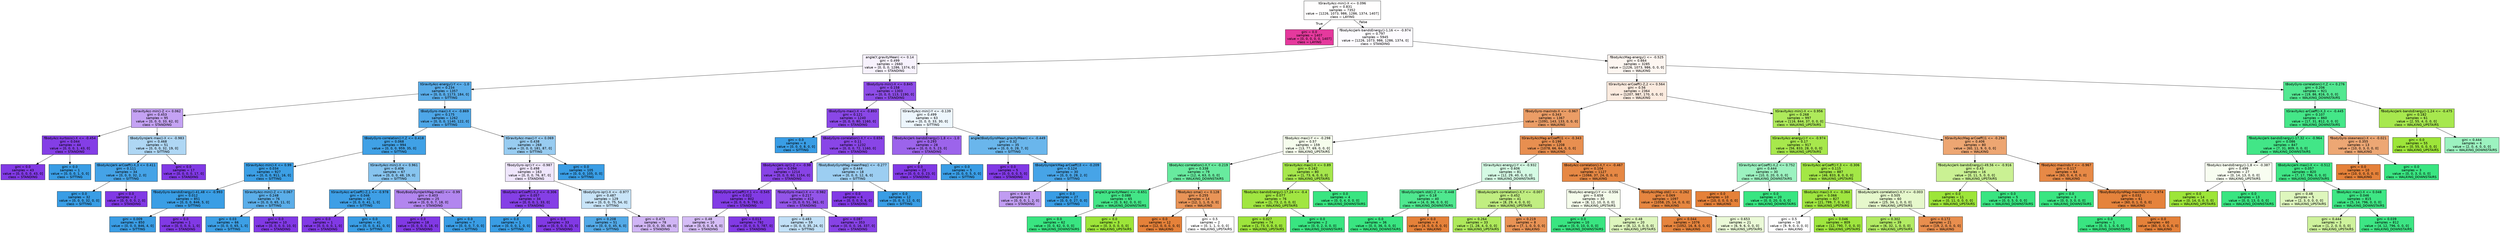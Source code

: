 digraph Tree {
node [shape=box, style="filled", color="black", fontname="helvetica"] ;
edge [fontname="helvetica"] ;
0 [label="tGravityAcc-min()-X <= 0.096\ngini = 0.831\nsamples = 7352\nvalue = [1226, 1073, 986, 1286, 1374, 1407]\nclass = LAYING", fillcolor="#fffefe"] ;
1 [label="gini = 0.0\nsamples = 1407\nvalue = [0, 0, 0, 0, 0, 1407]\nclass = LAYING", fillcolor="#e5399d"] ;
0 -> 1 [labeldistance=2.5, labelangle=45, headlabel="True"] ;
2 [label="fBodyAccJerk-bandsEnergy()-1,16 <= -0.974\ngini = 0.797\nsamples = 5945\nvalue = [1226, 1073, 986, 1286, 1374, 0]\nclass = STANDING", fillcolor="#fdfbff"] ;
0 -> 2 [labeldistance=2.5, labelangle=-45, headlabel="False"] ;
3 [label="angle(Y,gravityMean) <= 0.14\ngini = 0.499\nsamples = 2660\nvalue = [0, 0, 0, 1286, 1374, 0]\nclass = STANDING", fillcolor="#f7f2fd"] ;
2 -> 3 ;
4 [label="tGravityAcc-energy()-Y <= -1.0\ngini = 0.234\nsamples = 1357\nvalue = [0, 0, 0, 1173, 184, 0]\nclass = SITTING", fillcolor="#58ace9"] ;
3 -> 4 ;
5 [label="tGravityAcc-min()-Z <= 0.062\ngini = 0.453\nsamples = 95\nvalue = [0, 0, 0, 33, 62, 0]\nclass = STANDING", fillcolor="#c4a2f3"] ;
4 -> 5 ;
6 [label="fBodyAcc-kurtosis()-X <= -0.454\ngini = 0.044\nsamples = 44\nvalue = [0, 0, 0, 1, 43, 0]\nclass = STANDING", fillcolor="#843ee6"] ;
5 -> 6 ;
7 [label="gini = 0.0\nsamples = 43\nvalue = [0, 0, 0, 0, 43, 0]\nclass = STANDING", fillcolor="#8139e5"] ;
6 -> 7 ;
8 [label="gini = 0.0\nsamples = 1\nvalue = [0, 0, 0, 1, 0, 0]\nclass = SITTING", fillcolor="#399de5"] ;
6 -> 8 ;
9 [label="tBodyGyroJerk-max()-X <= -0.983\ngini = 0.468\nsamples = 51\nvalue = [0, 0, 0, 32, 19, 0]\nclass = SITTING", fillcolor="#afd7f4"] ;
5 -> 9 ;
10 [label="tBodyAccJerk-arCoeff()-X,3 <= 0.411\ngini = 0.111\nsamples = 34\nvalue = [0, 0, 0, 32, 2, 0]\nclass = SITTING", fillcolor="#45a3e7"] ;
9 -> 10 ;
11 [label="gini = 0.0\nsamples = 32\nvalue = [0, 0, 0, 32, 0, 0]\nclass = SITTING", fillcolor="#399de5"] ;
10 -> 11 ;
12 [label="gini = 0.0\nsamples = 2\nvalue = [0, 0, 0, 0, 2, 0]\nclass = STANDING", fillcolor="#8139e5"] ;
10 -> 12 ;
13 [label="gini = 0.0\nsamples = 17\nvalue = [0, 0, 0, 0, 17, 0]\nclass = STANDING", fillcolor="#8139e5"] ;
9 -> 13 ;
14 [label="tBodyGyro-max()-X <= -0.869\ngini = 0.175\nsamples = 1262\nvalue = [0, 0, 0, 1140, 122, 0]\nclass = SITTING", fillcolor="#4ea7e8"] ;
4 -> 14 ;
15 [label="tBodyGyro-correlation()-Y,Z <= 0.418\ngini = 0.068\nsamples = 994\nvalue = [0, 0, 0, 959, 35, 0]\nclass = SITTING", fillcolor="#40a1e6"] ;
14 -> 15 ;
16 [label="tGravityAcc-min()-X <= 0.99\ngini = 0.034\nsamples = 927\nvalue = [0, 0, 0, 911, 16, 0]\nclass = SITTING", fillcolor="#3c9fe5"] ;
15 -> 16 ;
17 [label="fBodyGyro-bandsEnergy()-41,48 <= -0.993\ngini = 0.012\nsamples = 851\nvalue = [0, 0, 0, 846, 5, 0]\nclass = SITTING", fillcolor="#3a9ee5"] ;
16 -> 17 ;
18 [label="gini = 0.009\nsamples = 850\nvalue = [0, 0, 0, 846, 4, 0]\nclass = SITTING", fillcolor="#3a9de5"] ;
17 -> 18 ;
19 [label="gini = 0.0\nsamples = 1\nvalue = [0, 0, 0, 0, 1, 0]\nclass = STANDING", fillcolor="#8139e5"] ;
17 -> 19 ;
20 [label="tGravityAcc-min()-Z <= 0.067\ngini = 0.248\nsamples = 76\nvalue = [0, 0, 0, 65, 11, 0]\nclass = SITTING", fillcolor="#5baee9"] ;
16 -> 20 ;
21 [label="gini = 0.03\nsamples = 66\nvalue = [0, 0, 0, 65, 1, 0]\nclass = SITTING", fillcolor="#3c9fe5"] ;
20 -> 21 ;
22 [label="gini = 0.0\nsamples = 10\nvalue = [0, 0, 0, 0, 10, 0]\nclass = STANDING", fillcolor="#8139e5"] ;
20 -> 22 ;
23 [label="tGravityAcc-min()-X <= 0.961\ngini = 0.406\nsamples = 67\nvalue = [0, 0, 0, 48, 19, 0]\nclass = SITTING", fillcolor="#87c4ef"] ;
15 -> 23 ;
24 [label="tGravityAcc-arCoeff()-Z,1 <= -0.978\ngini = 0.046\nsamples = 42\nvalue = [0, 0, 0, 41, 1, 0]\nclass = SITTING", fillcolor="#3e9fe6"] ;
23 -> 24 ;
25 [label="gini = 0.0\nsamples = 1\nvalue = [0, 0, 0, 0, 1, 0]\nclass = STANDING", fillcolor="#8139e5"] ;
24 -> 25 ;
26 [label="gini = 0.0\nsamples = 41\nvalue = [0, 0, 0, 41, 0, 0]\nclass = SITTING", fillcolor="#399de5"] ;
24 -> 26 ;
27 [label="fBodyBodyGyroJerkMag-mad() <= -0.99\ngini = 0.403\nsamples = 25\nvalue = [0, 0, 0, 7, 18, 0]\nclass = STANDING", fillcolor="#b286ef"] ;
23 -> 27 ;
28 [label="gini = 0.0\nsamples = 18\nvalue = [0, 0, 0, 0, 18, 0]\nclass = STANDING", fillcolor="#8139e5"] ;
27 -> 28 ;
29 [label="gini = 0.0\nsamples = 7\nvalue = [0, 0, 0, 7, 0, 0]\nclass = SITTING", fillcolor="#399de5"] ;
27 -> 29 ;
30 [label="tGravityAcc-max()-Y <= 0.069\ngini = 0.438\nsamples = 268\nvalue = [0, 0, 0, 181, 87, 0]\nclass = SITTING", fillcolor="#98ccf1"] ;
14 -> 30 ;
31 [label="fBodyGyro-iqr()-Y <= -0.987\ngini = 0.498\nsamples = 163\nvalue = [0, 0, 0, 76, 87, 0]\nclass = STANDING", fillcolor="#efe6fc"] ;
30 -> 31 ;
32 [label="tBodyAcc-arCoeff()-X,2 <= -0.306\ngini = 0.057\nsamples = 34\nvalue = [0, 0, 0, 1, 33, 0]\nclass = STANDING", fillcolor="#853fe6"] ;
31 -> 32 ;
33 [label="gini = 0.0\nsamples = 1\nvalue = [0, 0, 0, 1, 0, 0]\nclass = SITTING", fillcolor="#399de5"] ;
32 -> 33 ;
34 [label="gini = 0.0\nsamples = 33\nvalue = [0, 0, 0, 0, 33, 0]\nclass = STANDING", fillcolor="#8139e5"] ;
32 -> 34 ;
35 [label="tBodyGyro-iqr()-X <= -0.977\ngini = 0.487\nsamples = 129\nvalue = [0, 0, 0, 75, 54, 0]\nclass = SITTING", fillcolor="#c8e4f8"] ;
31 -> 35 ;
36 [label="gini = 0.208\nsamples = 51\nvalue = [0, 0, 0, 45, 6, 0]\nclass = SITTING", fillcolor="#53aae8"] ;
35 -> 36 ;
37 [label="gini = 0.473\nsamples = 78\nvalue = [0, 0, 0, 30, 48, 0]\nclass = STANDING", fillcolor="#d0b5f5"] ;
35 -> 37 ;
38 [label="gini = 0.0\nsamples = 105\nvalue = [0, 0, 0, 105, 0, 0]\nclass = SITTING", fillcolor="#399de5"] ;
30 -> 38 ;
39 [label="tBodyGyro-min()-X <= 0.845\ngini = 0.158\nsamples = 1303\nvalue = [0, 0, 0, 113, 1190, 0]\nclass = STANDING", fillcolor="#8d4ce7"] ;
3 -> 39 ;
40 [label="tBodyGyro-max()-X <= -0.893\ngini = 0.121\nsamples = 1240\nvalue = [0, 0, 0, 80, 1160, 0]\nclass = STANDING", fillcolor="#8a47e7"] ;
39 -> 40 ;
41 [label="gini = 0.0\nsamples = 8\nvalue = [0, 0, 0, 8, 0, 0]\nclass = SITTING", fillcolor="#399de5"] ;
40 -> 41 ;
42 [label="tBodyGyro-correlation()-X,Y <= 0.656\ngini = 0.11\nsamples = 1232\nvalue = [0, 0, 0, 72, 1160, 0]\nclass = STANDING", fillcolor="#8945e7"] ;
40 -> 42 ;
43 [label="tBodyAccJerk-iqr()-Z <= -0.98\ngini = 0.094\nsamples = 1214\nvalue = [0, 0, 0, 60, 1154, 0]\nclass = STANDING", fillcolor="#8843e6"] ;
42 -> 43 ;
44 [label="tBodyGyro-arCoeff()-Y,1 <= -0.545\ngini = 0.022\nsamples = 802\nvalue = [0, 0, 0, 9, 793, 0]\nclass = STANDING", fillcolor="#823be5"] ;
43 -> 44 ;
45 [label="gini = 0.48\nsamples = 10\nvalue = [0, 0, 0, 4, 6, 0]\nclass = STANDING", fillcolor="#d5bdf6"] ;
44 -> 45 ;
46 [label="gini = 0.013\nsamples = 792\nvalue = [0, 0, 0, 5, 787, 0]\nclass = STANDING", fillcolor="#823ae5"] ;
44 -> 46 ;
47 [label="fBodyGyro-max()-X <= -0.982\ngini = 0.217\nsamples = 412\nvalue = [0, 0, 0, 51, 361, 0]\nclass = STANDING", fillcolor="#9355e9"] ;
43 -> 47 ;
48 [label="gini = 0.483\nsamples = 59\nvalue = [0, 0, 0, 35, 24, 0]\nclass = SITTING", fillcolor="#c1e0f7"] ;
47 -> 48 ;
49 [label="gini = 0.087\nsamples = 353\nvalue = [0, 0, 0, 16, 337, 0]\nclass = STANDING", fillcolor="#8742e6"] ;
47 -> 49 ;
50 [label="fBodyBodyGyroMag-meanFreq() <= -0.277\ngini = 0.444\nsamples = 18\nvalue = [0, 0, 0, 12, 6, 0]\nclass = SITTING", fillcolor="#9ccef2"] ;
42 -> 50 ;
51 [label="gini = 0.0\nsamples = 6\nvalue = [0, 0, 0, 0, 6, 0]\nclass = STANDING", fillcolor="#8139e5"] ;
50 -> 51 ;
52 [label="gini = 0.0\nsamples = 12\nvalue = [0, 0, 0, 12, 0, 0]\nclass = SITTING", fillcolor="#399de5"] ;
50 -> 52 ;
53 [label="tGravityAcc-min()-Y <= -0.139\ngini = 0.499\nsamples = 63\nvalue = [0, 0, 0, 33, 30, 0]\nclass = SITTING", fillcolor="#edf6fd"] ;
39 -> 53 ;
54 [label="fBodyAccJerk-bandsEnergy()-1,8 <= -1.0\ngini = 0.293\nsamples = 28\nvalue = [0, 0, 0, 5, 23, 0]\nclass = STANDING", fillcolor="#9c64eb"] ;
53 -> 54 ;
55 [label="gini = 0.0\nsamples = 23\nvalue = [0, 0, 0, 0, 23, 0]\nclass = STANDING", fillcolor="#8139e5"] ;
54 -> 55 ;
56 [label="gini = 0.0\nsamples = 5\nvalue = [0, 0, 0, 5, 0, 0]\nclass = SITTING", fillcolor="#399de5"] ;
54 -> 56 ;
57 [label="angle(tBodyGyroMean,gravityMean) <= -0.449\ngini = 0.32\nsamples = 35\nvalue = [0, 0, 0, 28, 7, 0]\nclass = SITTING", fillcolor="#6ab6ec"] ;
53 -> 57 ;
58 [label="gini = 0.0\nsamples = 5\nvalue = [0, 0, 0, 0, 5, 0]\nclass = STANDING", fillcolor="#8139e5"] ;
57 -> 58 ;
59 [label="tBodyGyroJerkMag-arCoeff()3 <= -0.209\ngini = 0.124\nsamples = 30\nvalue = [0, 0, 0, 28, 2, 0]\nclass = SITTING", fillcolor="#47a4e7"] ;
57 -> 59 ;
60 [label="gini = 0.444\nsamples = 3\nvalue = [0, 0, 0, 1, 2, 0]\nclass = STANDING", fillcolor="#c09cf2"] ;
59 -> 60 ;
61 [label="gini = 0.0\nsamples = 27\nvalue = [0, 0, 0, 27, 0, 0]\nclass = SITTING", fillcolor="#399de5"] ;
59 -> 61 ;
62 [label="fBodyAccMag-energy() <= -0.525\ngini = 0.664\nsamples = 3285\nvalue = [1226, 1073, 986, 0, 0, 0]\nclass = WALKING", fillcolor="#fdf6f1"] ;
2 -> 62 ;
63 [label="tGravityAcc-arCoeff()-Z,2 <= 0.564\ngini = 0.56\nsamples = 2364\nvalue = [1207, 987, 170, 0, 0, 0]\nclass = WALKING", fillcolor="#fbebdf"] ;
62 -> 63 ;
64 [label="fBodyGyro-maxInds-X <= -0.967\ngini = 0.343\nsamples = 1367\nvalue = [1091, 143, 133, 0, 0, 0]\nclass = WALKING", fillcolor="#eb9d66"] ;
63 -> 64 ;
65 [label="fBodyAcc-max()-Y <= -0.298\ngini = 0.57\nsamples = 159\nvalue = [13, 77, 69, 0, 0, 0]\nclass = WALKING_UPSTAIRS", fillcolor="#f6fded"] ;
64 -> 65 ;
66 [label="tBodyAcc-correlation()-X,Y <= -0.219\ngini = 0.338\nsamples = 79\nvalue = [12, 4, 63, 0, 0, 0]\nclass = WALKING_DOWNSTAIRS", fillcolor="#68eb9f"] ;
65 -> 66 ;
67 [label="angle(X,gravityMean) <= -0.651\ngini = 0.088\nsamples = 65\nvalue = [0, 3, 62, 0, 0, 0]\nclass = WALKING_DOWNSTAIRS", fillcolor="#43e687"] ;
66 -> 67 ;
68 [label="gini = 0.0\nsamples = 62\nvalue = [0, 0, 62, 0, 0, 0]\nclass = WALKING_DOWNSTAIRS", fillcolor="#39e581"] ;
67 -> 68 ;
69 [label="gini = 0.0\nsamples = 3\nvalue = [0, 3, 0, 0, 0, 0]\nclass = WALKING_UPSTAIRS", fillcolor="#9de539"] ;
67 -> 69 ;
70 [label="fBodyAcc-sma() <= 0.128\ngini = 0.255\nsamples = 14\nvalue = [12, 1, 1, 0, 0, 0]\nclass = WALKING", fillcolor="#e99457"] ;
66 -> 70 ;
71 [label="gini = 0.0\nsamples = 12\nvalue = [12, 0, 0, 0, 0, 0]\nclass = WALKING", fillcolor="#e58139"] ;
70 -> 71 ;
72 [label="gini = 0.5\nsamples = 2\nvalue = [0, 1, 1, 0, 0, 0]\nclass = WALKING_UPSTAIRS", fillcolor="#ffffff"] ;
70 -> 72 ;
73 [label="tGravityAcc-max()-X <= 0.89\ngini = 0.162\nsamples = 80\nvalue = [1, 73, 6, 0, 0, 0]\nclass = WALKING_UPSTAIRS", fillcolor="#a6e74c"] ;
65 -> 73 ;
74 [label="fBodyAcc-bandsEnergy()-17,24 <= -0.4\ngini = 0.077\nsamples = 76\nvalue = [1, 73, 2, 0, 0, 0]\nclass = WALKING_UPSTAIRS", fillcolor="#a1e641"] ;
73 -> 74 ;
75 [label="gini = 0.027\nsamples = 74\nvalue = [1, 73, 0, 0, 0, 0]\nclass = WALKING_UPSTAIRS", fillcolor="#9ee53c"] ;
74 -> 75 ;
76 [label="gini = 0.0\nsamples = 2\nvalue = [0, 0, 2, 0, 0, 0]\nclass = WALKING_DOWNSTAIRS", fillcolor="#39e581"] ;
74 -> 76 ;
77 [label="gini = 0.0\nsamples = 4\nvalue = [0, 0, 4, 0, 0, 0]\nclass = WALKING_DOWNSTAIRS", fillcolor="#39e581"] ;
73 -> 77 ;
78 [label="tGravityAccMag-arCoeff()1 <= -0.343\ngini = 0.198\nsamples = 1208\nvalue = [1078, 66, 64, 0, 0, 0]\nclass = WALKING", fillcolor="#e88f50"] ;
64 -> 78 ;
79 [label="tGravityAcc-energy()-Y <= -0.932\ngini = 0.606\nsamples = 81\nvalue = [12, 29, 40, 0, 0, 0]\nclass = WALKING_DOWNSTAIRS", fillcolor="#d5fae4"] ;
78 -> 79 ;
80 [label="tBodyGyroJerk-std()-Z <= -0.448\ngini = 0.18\nsamples = 40\nvalue = [4, 0, 36, 0, 0, 0]\nclass = WALKING_DOWNSTAIRS", fillcolor="#4fe88f"] ;
79 -> 80 ;
81 [label="gini = 0.0\nsamples = 36\nvalue = [0, 0, 36, 0, 0, 0]\nclass = WALKING_DOWNSTAIRS", fillcolor="#39e581"] ;
80 -> 81 ;
82 [label="gini = 0.0\nsamples = 4\nvalue = [4, 0, 0, 0, 0, 0]\nclass = WALKING", fillcolor="#e58139"] ;
80 -> 82 ;
83 [label="tBodyAccJerk-correlation()-X,Y <= -0.007\ngini = 0.452\nsamples = 41\nvalue = [8, 29, 4, 0, 0, 0]\nclass = WALKING_UPSTAIRS", fillcolor="#c1ee81"] ;
79 -> 83 ;
84 [label="gini = 0.264\nsamples = 33\nvalue = [1, 28, 4, 0, 0, 0]\nclass = WALKING_UPSTAIRS", fillcolor="#aee95b"] ;
83 -> 84 ;
85 [label="gini = 0.219\nsamples = 8\nvalue = [7, 1, 0, 0, 0, 0]\nclass = WALKING", fillcolor="#e99355"] ;
83 -> 85 ;
86 [label="tBodyAcc-correlation()-X,Y <= -0.467\ngini = 0.104\nsamples = 1127\nvalue = [1066, 37, 24, 0, 0, 0]\nclass = WALKING", fillcolor="#e68844"] ;
78 -> 86 ;
87 [label="fBodyAcc-energy()-Y <= -0.556\ngini = 0.658\nsamples = 30\nvalue = [8, 12, 10, 0, 0, 0]\nclass = WALKING_UPSTAIRS", fillcolor="#f5fceb"] ;
86 -> 87 ;
88 [label="gini = 0.0\nsamples = 10\nvalue = [0, 0, 10, 0, 0, 0]\nclass = WALKING_DOWNSTAIRS", fillcolor="#39e581"] ;
87 -> 88 ;
89 [label="gini = 0.48\nsamples = 20\nvalue = [8, 12, 0, 0, 0, 0]\nclass = WALKING_UPSTAIRS", fillcolor="#def6bd"] ;
87 -> 89 ;
90 [label="fBodyAccMag-std() <= -0.262\ngini = 0.069\nsamples = 1097\nvalue = [1058, 25, 14, 0, 0, 0]\nclass = WALKING", fillcolor="#e68640"] ;
86 -> 90 ;
91 [label="gini = 0.044\nsamples = 1076\nvalue = [1052, 16, 8, 0, 0, 0]\nclass = WALKING", fillcolor="#e6843d"] ;
90 -> 91 ;
92 [label="gini = 0.653\nsamples = 21\nvalue = [6, 9, 6, 0, 0, 0]\nclass = WALKING_UPSTAIRS", fillcolor="#ebfad7"] ;
90 -> 92 ;
93 [label="tGravityAcc-min()-X <= 0.956\ngini = 0.268\nsamples = 997\nvalue = [116, 844, 37, 0, 0, 0]\nclass = WALKING_UPSTAIRS", fillcolor="#aeea5b"] ;
63 -> 93 ;
94 [label="tGravityAcc-energy()-Y <= -0.974\ngini = 0.17\nsamples = 917\nvalue = [56, 833, 28, 0, 0, 0]\nclass = WALKING_UPSTAIRS", fillcolor="#a7e84c"] ;
93 -> 94 ;
95 [label="tGravityAcc-arCoeff()-X,2 <= 0.752\ngini = 0.444\nsamples = 30\nvalue = [10, 0, 20, 0, 0, 0]\nclass = WALKING_DOWNSTAIRS", fillcolor="#9cf2c0"] ;
94 -> 95 ;
96 [label="gini = 0.0\nsamples = 10\nvalue = [10, 0, 0, 0, 0, 0]\nclass = WALKING", fillcolor="#e58139"] ;
95 -> 96 ;
97 [label="gini = 0.0\nsamples = 20\nvalue = [0, 0, 20, 0, 0, 0]\nclass = WALKING_DOWNSTAIRS", fillcolor="#39e581"] ;
95 -> 97 ;
98 [label="tGravityAcc-arCoeff()-Y,3 <= -0.306\ngini = 0.115\nsamples = 887\nvalue = [46, 833, 8, 0, 0, 0]\nclass = WALKING_UPSTAIRS", fillcolor="#a3e746"] ;
94 -> 98 ;
99 [label="tBodyAcc-max()-X <= -0.364\ngini = 0.066\nsamples = 827\nvalue = [21, 799, 7, 0, 0, 0]\nclass = WALKING_UPSTAIRS", fillcolor="#a0e640"] ;
98 -> 99 ;
100 [label="gini = 0.5\nsamples = 18\nvalue = [9, 9, 0, 0, 0, 0]\nclass = WALKING", fillcolor="#ffffff"] ;
99 -> 100 ;
101 [label="gini = 0.046\nsamples = 809\nvalue = [12, 790, 7, 0, 0, 0]\nclass = WALKING_UPSTAIRS", fillcolor="#9fe63e"] ;
99 -> 101 ;
102 [label="tBodyAccJerk-correlation()-X,Y <= -0.003\ngini = 0.505\nsamples = 60\nvalue = [25, 34, 1, 0, 0, 0]\nclass = WALKING_UPSTAIRS", fillcolor="#e6f8cc"] ;
98 -> 102 ;
103 [label="gini = 0.302\nsamples = 39\nvalue = [6, 32, 1, 0, 0, 0]\nclass = WALKING_UPSTAIRS", fillcolor="#b2eb63"] ;
102 -> 103 ;
104 [label="gini = 0.172\nsamples = 21\nvalue = [19, 2, 0, 0, 0, 0]\nclass = WALKING", fillcolor="#e88e4e"] ;
102 -> 104 ;
105 [label="tGravityAccMag-arCoeff()1 <= -0.294\ngini = 0.406\nsamples = 80\nvalue = [60, 11, 9, 0, 0, 0]\nclass = WALKING", fillcolor="#eda672"] ;
93 -> 105 ;
106 [label="fBodyAccJerk-bandsEnergy()-49,56 <= -0.916\ngini = 0.43\nsamples = 16\nvalue = [0, 11, 5, 0, 0, 0]\nclass = WALKING_UPSTAIRS", fillcolor="#caf193"] ;
105 -> 106 ;
107 [label="gini = 0.0\nsamples = 11\nvalue = [0, 11, 0, 0, 0, 0]\nclass = WALKING_UPSTAIRS", fillcolor="#9de539"] ;
106 -> 107 ;
108 [label="gini = 0.0\nsamples = 5\nvalue = [0, 0, 5, 0, 0, 0]\nclass = WALKING_DOWNSTAIRS", fillcolor="#39e581"] ;
106 -> 108 ;
109 [label="fBodyAcc-maxInds-Y <= -0.967\ngini = 0.117\nsamples = 64\nvalue = [60, 0, 4, 0, 0, 0]\nclass = WALKING", fillcolor="#e78946"] ;
105 -> 109 ;
110 [label="gini = 0.0\nsamples = 3\nvalue = [0, 0, 3, 0, 0, 0]\nclass = WALKING_DOWNSTAIRS", fillcolor="#39e581"] ;
109 -> 110 ;
111 [label="fBodyBodyGyroMag-maxInds <= -0.974\ngini = 0.032\nsamples = 61\nvalue = [60, 0, 1, 0, 0, 0]\nclass = WALKING", fillcolor="#e5833c"] ;
109 -> 111 ;
112 [label="gini = 0.0\nsamples = 1\nvalue = [0, 0, 1, 0, 0, 0]\nclass = WALKING_DOWNSTAIRS", fillcolor="#39e581"] ;
111 -> 112 ;
113 [label="gini = 0.0\nsamples = 60\nvalue = [60, 0, 0, 0, 0, 0]\nclass = WALKING", fillcolor="#e58139"] ;
111 -> 113 ;
114 [label="tBodyGyro-correlation()-Y,Z <= 0.276\ngini = 0.206\nsamples = 921\nvalue = [19, 86, 816, 0, 0, 0]\nclass = WALKING_DOWNSTAIRS", fillcolor="#52e891"] ;
62 -> 114 ;
115 [label="tGravityAcc-arCoeff()-X,3 <= -0.445\ngini = 0.107\nsamples = 860\nvalue = [17, 31, 812, 0, 0, 0]\nclass = WALKING_DOWNSTAIRS", fillcolor="#44e788"] ;
114 -> 115 ;
116 [label="fBodyAccJerk-bandsEnergy()-17,32 <= -0.964\ngini = 0.086\nsamples = 847\nvalue = [7, 31, 809, 0, 0, 0]\nclass = WALKING_DOWNSTAIRS", fillcolor="#42e687"] ;
115 -> 116 ;
117 [label="fBodyAcc-bandsEnergy()-1,8 <= -0.387\ngini = 0.499\nsamples = 27\nvalue = [0, 14, 13, 0, 0, 0]\nclass = WALKING_UPSTAIRS", fillcolor="#f8fdf1"] ;
116 -> 117 ;
118 [label="gini = 0.0\nsamples = 14\nvalue = [0, 14, 0, 0, 0, 0]\nclass = WALKING_UPSTAIRS", fillcolor="#9de539"] ;
117 -> 118 ;
119 [label="gini = 0.0\nsamples = 13\nvalue = [0, 0, 13, 0, 0, 0]\nclass = WALKING_DOWNSTAIRS", fillcolor="#39e581"] ;
117 -> 119 ;
120 [label="tBodyAccJerk-max()-X <= -0.512\ngini = 0.057\nsamples = 820\nvalue = [7, 17, 796, 0, 0, 0]\nclass = WALKING_DOWNSTAIRS", fillcolor="#3fe685"] ;
116 -> 120 ;
121 [label="gini = 0.48\nsamples = 5\nvalue = [2, 3, 0, 0, 0, 0]\nclass = WALKING_UPSTAIRS", fillcolor="#def6bd"] ;
120 -> 121 ;
122 [label="tBodyAcc-max()-X <= 0.048\ngini = 0.046\nsamples = 815\nvalue = [5, 14, 796, 0, 0, 0]\nclass = WALKING_DOWNSTAIRS", fillcolor="#3ee684"] ;
120 -> 122 ;
123 [label="gini = 0.444\nsamples = 3\nvalue = [1, 2, 0, 0, 0, 0]\nclass = WALKING_UPSTAIRS", fillcolor="#cef29c"] ;
122 -> 123 ;
124 [label="gini = 0.039\nsamples = 812\nvalue = [4, 12, 796, 0, 0, 0]\nclass = WALKING_DOWNSTAIRS", fillcolor="#3de684"] ;
122 -> 124 ;
125 [label="fBodyGyro-skewness()-X <= -0.021\ngini = 0.355\nsamples = 13\nvalue = [10, 0, 3, 0, 0, 0]\nclass = WALKING", fillcolor="#eda774"] ;
115 -> 125 ;
126 [label="gini = 0.0\nsamples = 10\nvalue = [10, 0, 0, 0, 0, 0]\nclass = WALKING", fillcolor="#e58139"] ;
125 -> 126 ;
127 [label="gini = 0.0\nsamples = 3\nvalue = [0, 0, 3, 0, 0, 0]\nclass = WALKING_DOWNSTAIRS", fillcolor="#39e581"] ;
125 -> 127 ;
128 [label="fBodyAccJerk-bandsEnergy()-1,24 <= -0.475\ngini = 0.182\nsamples = 61\nvalue = [2, 55, 4, 0, 0, 0]\nclass = WALKING_UPSTAIRS", fillcolor="#a7e84e"] ;
114 -> 128 ;
129 [label="gini = 0.0\nsamples = 55\nvalue = [0, 55, 0, 0, 0, 0]\nclass = WALKING_UPSTAIRS", fillcolor="#9de539"] ;
128 -> 129 ;
130 [label="gini = 0.444\nsamples = 6\nvalue = [2, 0, 4, 0, 0, 0]\nclass = WALKING_DOWNSTAIRS", fillcolor="#9cf2c0"] ;
128 -> 130 ;
}